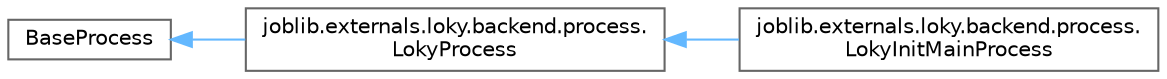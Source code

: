 digraph "Graphical Class Hierarchy"
{
 // LATEX_PDF_SIZE
  bgcolor="transparent";
  edge [fontname=Helvetica,fontsize=10,labelfontname=Helvetica,labelfontsize=10];
  node [fontname=Helvetica,fontsize=10,shape=box,height=0.2,width=0.4];
  rankdir="LR";
  Node0 [id="Node000000",label="BaseProcess",height=0.2,width=0.4,color="grey40", fillcolor="white", style="filled",URL="$db/dae/classBaseProcess.html",tooltip=" "];
  Node0 -> Node1 [id="edge3306_Node000000_Node000001",dir="back",color="steelblue1",style="solid",tooltip=" "];
  Node1 [id="Node000001",label="joblib.externals.loky.backend.process.\lLokyProcess",height=0.2,width=0.4,color="grey40", fillcolor="white", style="filled",URL="$da/d7f/classjoblib_1_1externals_1_1loky_1_1backend_1_1process_1_1LokyProcess.html",tooltip=" "];
  Node1 -> Node2 [id="edge3307_Node000001_Node000002",dir="back",color="steelblue1",style="solid",tooltip=" "];
  Node2 [id="Node000002",label="joblib.externals.loky.backend.process.\lLokyInitMainProcess",height=0.2,width=0.4,color="grey40", fillcolor="white", style="filled",URL="$de/d28/classjoblib_1_1externals_1_1loky_1_1backend_1_1process_1_1LokyInitMainProcess.html",tooltip=" "];
}
